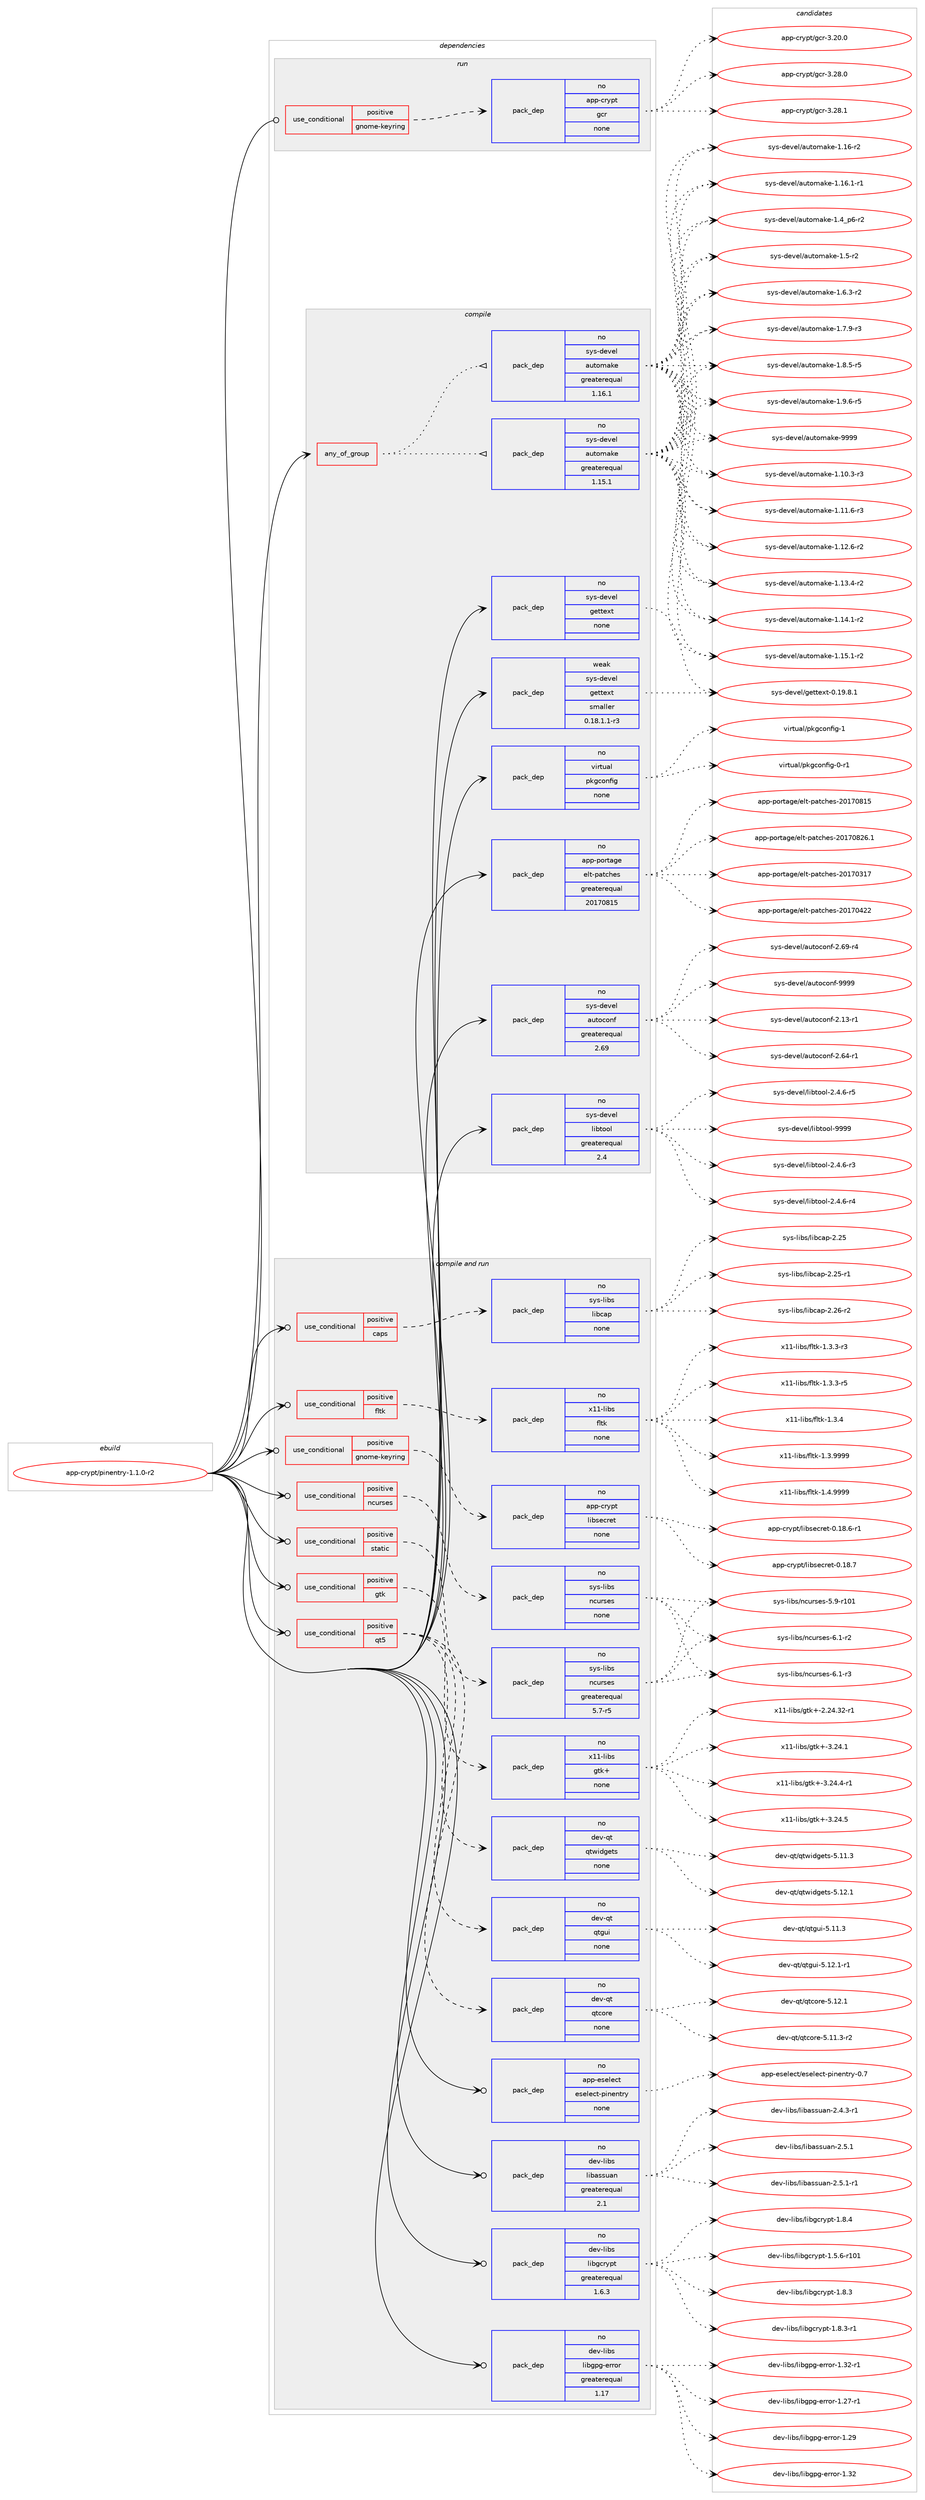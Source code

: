 digraph prolog {

# *************
# Graph options
# *************

newrank=true;
concentrate=true;
compound=true;
graph [rankdir=LR,fontname=Helvetica,fontsize=10,ranksep=1.5];#, ranksep=2.5, nodesep=0.2];
edge  [arrowhead=vee];
node  [fontname=Helvetica,fontsize=10];

# **********
# The ebuild
# **********

subgraph cluster_leftcol {
color=gray;
rank=same;
label=<<i>ebuild</i>>;
id [label="app-crypt/pinentry-1.1.0-r2", color=red, width=4, href="../app-crypt/pinentry-1.1.0-r2.svg"];
}

# ****************
# The dependencies
# ****************

subgraph cluster_midcol {
color=gray;
label=<<i>dependencies</i>>;
subgraph cluster_compile {
fillcolor="#eeeeee";
style=filled;
label=<<i>compile</i>>;
subgraph any19325 {
dependency1276696 [label=<<TABLE BORDER="0" CELLBORDER="1" CELLSPACING="0" CELLPADDING="4"><TR><TD CELLPADDING="10">any_of_group</TD></TR></TABLE>>, shape=none, color=red];subgraph pack908940 {
dependency1276697 [label=<<TABLE BORDER="0" CELLBORDER="1" CELLSPACING="0" CELLPADDING="4" WIDTH="220"><TR><TD ROWSPAN="6" CELLPADDING="30">pack_dep</TD></TR><TR><TD WIDTH="110">no</TD></TR><TR><TD>sys-devel</TD></TR><TR><TD>automake</TD></TR><TR><TD>greaterequal</TD></TR><TR><TD>1.16.1</TD></TR></TABLE>>, shape=none, color=blue];
}
dependency1276696:e -> dependency1276697:w [weight=20,style="dotted",arrowhead="oinv"];
subgraph pack908941 {
dependency1276698 [label=<<TABLE BORDER="0" CELLBORDER="1" CELLSPACING="0" CELLPADDING="4" WIDTH="220"><TR><TD ROWSPAN="6" CELLPADDING="30">pack_dep</TD></TR><TR><TD WIDTH="110">no</TD></TR><TR><TD>sys-devel</TD></TR><TR><TD>automake</TD></TR><TR><TD>greaterequal</TD></TR><TR><TD>1.15.1</TD></TR></TABLE>>, shape=none, color=blue];
}
dependency1276696:e -> dependency1276698:w [weight=20,style="dotted",arrowhead="oinv"];
}
id:e -> dependency1276696:w [weight=20,style="solid",arrowhead="vee"];
subgraph pack908942 {
dependency1276699 [label=<<TABLE BORDER="0" CELLBORDER="1" CELLSPACING="0" CELLPADDING="4" WIDTH="220"><TR><TD ROWSPAN="6" CELLPADDING="30">pack_dep</TD></TR><TR><TD WIDTH="110">no</TD></TR><TR><TD>app-portage</TD></TR><TR><TD>elt-patches</TD></TR><TR><TD>greaterequal</TD></TR><TR><TD>20170815</TD></TR></TABLE>>, shape=none, color=blue];
}
id:e -> dependency1276699:w [weight=20,style="solid",arrowhead="vee"];
subgraph pack908943 {
dependency1276700 [label=<<TABLE BORDER="0" CELLBORDER="1" CELLSPACING="0" CELLPADDING="4" WIDTH="220"><TR><TD ROWSPAN="6" CELLPADDING="30">pack_dep</TD></TR><TR><TD WIDTH="110">no</TD></TR><TR><TD>sys-devel</TD></TR><TR><TD>autoconf</TD></TR><TR><TD>greaterequal</TD></TR><TR><TD>2.69</TD></TR></TABLE>>, shape=none, color=blue];
}
id:e -> dependency1276700:w [weight=20,style="solid",arrowhead="vee"];
subgraph pack908944 {
dependency1276701 [label=<<TABLE BORDER="0" CELLBORDER="1" CELLSPACING="0" CELLPADDING="4" WIDTH="220"><TR><TD ROWSPAN="6" CELLPADDING="30">pack_dep</TD></TR><TR><TD WIDTH="110">no</TD></TR><TR><TD>sys-devel</TD></TR><TR><TD>gettext</TD></TR><TR><TD>none</TD></TR><TR><TD></TD></TR></TABLE>>, shape=none, color=blue];
}
id:e -> dependency1276701:w [weight=20,style="solid",arrowhead="vee"];
subgraph pack908945 {
dependency1276702 [label=<<TABLE BORDER="0" CELLBORDER="1" CELLSPACING="0" CELLPADDING="4" WIDTH="220"><TR><TD ROWSPAN="6" CELLPADDING="30">pack_dep</TD></TR><TR><TD WIDTH="110">no</TD></TR><TR><TD>sys-devel</TD></TR><TR><TD>libtool</TD></TR><TR><TD>greaterequal</TD></TR><TR><TD>2.4</TD></TR></TABLE>>, shape=none, color=blue];
}
id:e -> dependency1276702:w [weight=20,style="solid",arrowhead="vee"];
subgraph pack908946 {
dependency1276703 [label=<<TABLE BORDER="0" CELLBORDER="1" CELLSPACING="0" CELLPADDING="4" WIDTH="220"><TR><TD ROWSPAN="6" CELLPADDING="30">pack_dep</TD></TR><TR><TD WIDTH="110">no</TD></TR><TR><TD>virtual</TD></TR><TR><TD>pkgconfig</TD></TR><TR><TD>none</TD></TR><TR><TD></TD></TR></TABLE>>, shape=none, color=blue];
}
id:e -> dependency1276703:w [weight=20,style="solid",arrowhead="vee"];
subgraph pack908947 {
dependency1276704 [label=<<TABLE BORDER="0" CELLBORDER="1" CELLSPACING="0" CELLPADDING="4" WIDTH="220"><TR><TD ROWSPAN="6" CELLPADDING="30">pack_dep</TD></TR><TR><TD WIDTH="110">weak</TD></TR><TR><TD>sys-devel</TD></TR><TR><TD>gettext</TD></TR><TR><TD>smaller</TD></TR><TR><TD>0.18.1.1-r3</TD></TR></TABLE>>, shape=none, color=blue];
}
id:e -> dependency1276704:w [weight=20,style="solid",arrowhead="vee"];
}
subgraph cluster_compileandrun {
fillcolor="#eeeeee";
style=filled;
label=<<i>compile and run</i>>;
subgraph cond347904 {
dependency1276705 [label=<<TABLE BORDER="0" CELLBORDER="1" CELLSPACING="0" CELLPADDING="4"><TR><TD ROWSPAN="3" CELLPADDING="10">use_conditional</TD></TR><TR><TD>positive</TD></TR><TR><TD>caps</TD></TR></TABLE>>, shape=none, color=red];
subgraph pack908948 {
dependency1276706 [label=<<TABLE BORDER="0" CELLBORDER="1" CELLSPACING="0" CELLPADDING="4" WIDTH="220"><TR><TD ROWSPAN="6" CELLPADDING="30">pack_dep</TD></TR><TR><TD WIDTH="110">no</TD></TR><TR><TD>sys-libs</TD></TR><TR><TD>libcap</TD></TR><TR><TD>none</TD></TR><TR><TD></TD></TR></TABLE>>, shape=none, color=blue];
}
dependency1276705:e -> dependency1276706:w [weight=20,style="dashed",arrowhead="vee"];
}
id:e -> dependency1276705:w [weight=20,style="solid",arrowhead="odotvee"];
subgraph cond347905 {
dependency1276707 [label=<<TABLE BORDER="0" CELLBORDER="1" CELLSPACING="0" CELLPADDING="4"><TR><TD ROWSPAN="3" CELLPADDING="10">use_conditional</TD></TR><TR><TD>positive</TD></TR><TR><TD>fltk</TD></TR></TABLE>>, shape=none, color=red];
subgraph pack908949 {
dependency1276708 [label=<<TABLE BORDER="0" CELLBORDER="1" CELLSPACING="0" CELLPADDING="4" WIDTH="220"><TR><TD ROWSPAN="6" CELLPADDING="30">pack_dep</TD></TR><TR><TD WIDTH="110">no</TD></TR><TR><TD>x11-libs</TD></TR><TR><TD>fltk</TD></TR><TR><TD>none</TD></TR><TR><TD></TD></TR></TABLE>>, shape=none, color=blue];
}
dependency1276707:e -> dependency1276708:w [weight=20,style="dashed",arrowhead="vee"];
}
id:e -> dependency1276707:w [weight=20,style="solid",arrowhead="odotvee"];
subgraph cond347906 {
dependency1276709 [label=<<TABLE BORDER="0" CELLBORDER="1" CELLSPACING="0" CELLPADDING="4"><TR><TD ROWSPAN="3" CELLPADDING="10">use_conditional</TD></TR><TR><TD>positive</TD></TR><TR><TD>gnome-keyring</TD></TR></TABLE>>, shape=none, color=red];
subgraph pack908950 {
dependency1276710 [label=<<TABLE BORDER="0" CELLBORDER="1" CELLSPACING="0" CELLPADDING="4" WIDTH="220"><TR><TD ROWSPAN="6" CELLPADDING="30">pack_dep</TD></TR><TR><TD WIDTH="110">no</TD></TR><TR><TD>app-crypt</TD></TR><TR><TD>libsecret</TD></TR><TR><TD>none</TD></TR><TR><TD></TD></TR></TABLE>>, shape=none, color=blue];
}
dependency1276709:e -> dependency1276710:w [weight=20,style="dashed",arrowhead="vee"];
}
id:e -> dependency1276709:w [weight=20,style="solid",arrowhead="odotvee"];
subgraph cond347907 {
dependency1276711 [label=<<TABLE BORDER="0" CELLBORDER="1" CELLSPACING="0" CELLPADDING="4"><TR><TD ROWSPAN="3" CELLPADDING="10">use_conditional</TD></TR><TR><TD>positive</TD></TR><TR><TD>gtk</TD></TR></TABLE>>, shape=none, color=red];
subgraph pack908951 {
dependency1276712 [label=<<TABLE BORDER="0" CELLBORDER="1" CELLSPACING="0" CELLPADDING="4" WIDTH="220"><TR><TD ROWSPAN="6" CELLPADDING="30">pack_dep</TD></TR><TR><TD WIDTH="110">no</TD></TR><TR><TD>x11-libs</TD></TR><TR><TD>gtk+</TD></TR><TR><TD>none</TD></TR><TR><TD></TD></TR></TABLE>>, shape=none, color=blue];
}
dependency1276711:e -> dependency1276712:w [weight=20,style="dashed",arrowhead="vee"];
}
id:e -> dependency1276711:w [weight=20,style="solid",arrowhead="odotvee"];
subgraph cond347908 {
dependency1276713 [label=<<TABLE BORDER="0" CELLBORDER="1" CELLSPACING="0" CELLPADDING="4"><TR><TD ROWSPAN="3" CELLPADDING="10">use_conditional</TD></TR><TR><TD>positive</TD></TR><TR><TD>ncurses</TD></TR></TABLE>>, shape=none, color=red];
subgraph pack908952 {
dependency1276714 [label=<<TABLE BORDER="0" CELLBORDER="1" CELLSPACING="0" CELLPADDING="4" WIDTH="220"><TR><TD ROWSPAN="6" CELLPADDING="30">pack_dep</TD></TR><TR><TD WIDTH="110">no</TD></TR><TR><TD>sys-libs</TD></TR><TR><TD>ncurses</TD></TR><TR><TD>none</TD></TR><TR><TD></TD></TR></TABLE>>, shape=none, color=blue];
}
dependency1276713:e -> dependency1276714:w [weight=20,style="dashed",arrowhead="vee"];
}
id:e -> dependency1276713:w [weight=20,style="solid",arrowhead="odotvee"];
subgraph cond347909 {
dependency1276715 [label=<<TABLE BORDER="0" CELLBORDER="1" CELLSPACING="0" CELLPADDING="4"><TR><TD ROWSPAN="3" CELLPADDING="10">use_conditional</TD></TR><TR><TD>positive</TD></TR><TR><TD>qt5</TD></TR></TABLE>>, shape=none, color=red];
subgraph pack908953 {
dependency1276716 [label=<<TABLE BORDER="0" CELLBORDER="1" CELLSPACING="0" CELLPADDING="4" WIDTH="220"><TR><TD ROWSPAN="6" CELLPADDING="30">pack_dep</TD></TR><TR><TD WIDTH="110">no</TD></TR><TR><TD>dev-qt</TD></TR><TR><TD>qtcore</TD></TR><TR><TD>none</TD></TR><TR><TD></TD></TR></TABLE>>, shape=none, color=blue];
}
dependency1276715:e -> dependency1276716:w [weight=20,style="dashed",arrowhead="vee"];
subgraph pack908954 {
dependency1276717 [label=<<TABLE BORDER="0" CELLBORDER="1" CELLSPACING="0" CELLPADDING="4" WIDTH="220"><TR><TD ROWSPAN="6" CELLPADDING="30">pack_dep</TD></TR><TR><TD WIDTH="110">no</TD></TR><TR><TD>dev-qt</TD></TR><TR><TD>qtgui</TD></TR><TR><TD>none</TD></TR><TR><TD></TD></TR></TABLE>>, shape=none, color=blue];
}
dependency1276715:e -> dependency1276717:w [weight=20,style="dashed",arrowhead="vee"];
subgraph pack908955 {
dependency1276718 [label=<<TABLE BORDER="0" CELLBORDER="1" CELLSPACING="0" CELLPADDING="4" WIDTH="220"><TR><TD ROWSPAN="6" CELLPADDING="30">pack_dep</TD></TR><TR><TD WIDTH="110">no</TD></TR><TR><TD>dev-qt</TD></TR><TR><TD>qtwidgets</TD></TR><TR><TD>none</TD></TR><TR><TD></TD></TR></TABLE>>, shape=none, color=blue];
}
dependency1276715:e -> dependency1276718:w [weight=20,style="dashed",arrowhead="vee"];
}
id:e -> dependency1276715:w [weight=20,style="solid",arrowhead="odotvee"];
subgraph cond347910 {
dependency1276719 [label=<<TABLE BORDER="0" CELLBORDER="1" CELLSPACING="0" CELLPADDING="4"><TR><TD ROWSPAN="3" CELLPADDING="10">use_conditional</TD></TR><TR><TD>positive</TD></TR><TR><TD>static</TD></TR></TABLE>>, shape=none, color=red];
subgraph pack908956 {
dependency1276720 [label=<<TABLE BORDER="0" CELLBORDER="1" CELLSPACING="0" CELLPADDING="4" WIDTH="220"><TR><TD ROWSPAN="6" CELLPADDING="30">pack_dep</TD></TR><TR><TD WIDTH="110">no</TD></TR><TR><TD>sys-libs</TD></TR><TR><TD>ncurses</TD></TR><TR><TD>greaterequal</TD></TR><TR><TD>5.7-r5</TD></TR></TABLE>>, shape=none, color=blue];
}
dependency1276719:e -> dependency1276720:w [weight=20,style="dashed",arrowhead="vee"];
}
id:e -> dependency1276719:w [weight=20,style="solid",arrowhead="odotvee"];
subgraph pack908957 {
dependency1276721 [label=<<TABLE BORDER="0" CELLBORDER="1" CELLSPACING="0" CELLPADDING="4" WIDTH="220"><TR><TD ROWSPAN="6" CELLPADDING="30">pack_dep</TD></TR><TR><TD WIDTH="110">no</TD></TR><TR><TD>app-eselect</TD></TR><TR><TD>eselect-pinentry</TD></TR><TR><TD>none</TD></TR><TR><TD></TD></TR></TABLE>>, shape=none, color=blue];
}
id:e -> dependency1276721:w [weight=20,style="solid",arrowhead="odotvee"];
subgraph pack908958 {
dependency1276722 [label=<<TABLE BORDER="0" CELLBORDER="1" CELLSPACING="0" CELLPADDING="4" WIDTH="220"><TR><TD ROWSPAN="6" CELLPADDING="30">pack_dep</TD></TR><TR><TD WIDTH="110">no</TD></TR><TR><TD>dev-libs</TD></TR><TR><TD>libassuan</TD></TR><TR><TD>greaterequal</TD></TR><TR><TD>2.1</TD></TR></TABLE>>, shape=none, color=blue];
}
id:e -> dependency1276722:w [weight=20,style="solid",arrowhead="odotvee"];
subgraph pack908959 {
dependency1276723 [label=<<TABLE BORDER="0" CELLBORDER="1" CELLSPACING="0" CELLPADDING="4" WIDTH="220"><TR><TD ROWSPAN="6" CELLPADDING="30">pack_dep</TD></TR><TR><TD WIDTH="110">no</TD></TR><TR><TD>dev-libs</TD></TR><TR><TD>libgcrypt</TD></TR><TR><TD>greaterequal</TD></TR><TR><TD>1.6.3</TD></TR></TABLE>>, shape=none, color=blue];
}
id:e -> dependency1276723:w [weight=20,style="solid",arrowhead="odotvee"];
subgraph pack908960 {
dependency1276724 [label=<<TABLE BORDER="0" CELLBORDER="1" CELLSPACING="0" CELLPADDING="4" WIDTH="220"><TR><TD ROWSPAN="6" CELLPADDING="30">pack_dep</TD></TR><TR><TD WIDTH="110">no</TD></TR><TR><TD>dev-libs</TD></TR><TR><TD>libgpg-error</TD></TR><TR><TD>greaterequal</TD></TR><TR><TD>1.17</TD></TR></TABLE>>, shape=none, color=blue];
}
id:e -> dependency1276724:w [weight=20,style="solid",arrowhead="odotvee"];
}
subgraph cluster_run {
fillcolor="#eeeeee";
style=filled;
label=<<i>run</i>>;
subgraph cond347911 {
dependency1276725 [label=<<TABLE BORDER="0" CELLBORDER="1" CELLSPACING="0" CELLPADDING="4"><TR><TD ROWSPAN="3" CELLPADDING="10">use_conditional</TD></TR><TR><TD>positive</TD></TR><TR><TD>gnome-keyring</TD></TR></TABLE>>, shape=none, color=red];
subgraph pack908961 {
dependency1276726 [label=<<TABLE BORDER="0" CELLBORDER="1" CELLSPACING="0" CELLPADDING="4" WIDTH="220"><TR><TD ROWSPAN="6" CELLPADDING="30">pack_dep</TD></TR><TR><TD WIDTH="110">no</TD></TR><TR><TD>app-crypt</TD></TR><TR><TD>gcr</TD></TR><TR><TD>none</TD></TR><TR><TD></TD></TR></TABLE>>, shape=none, color=blue];
}
dependency1276725:e -> dependency1276726:w [weight=20,style="dashed",arrowhead="vee"];
}
id:e -> dependency1276725:w [weight=20,style="solid",arrowhead="odot"];
}
}

# **************
# The candidates
# **************

subgraph cluster_choices {
rank=same;
color=gray;
label=<<i>candidates</i>>;

subgraph choice908940 {
color=black;
nodesep=1;
choice11512111545100101118101108479711711611110997107101454946494846514511451 [label="sys-devel/automake-1.10.3-r3", color=red, width=4,href="../sys-devel/automake-1.10.3-r3.svg"];
choice11512111545100101118101108479711711611110997107101454946494946544511451 [label="sys-devel/automake-1.11.6-r3", color=red, width=4,href="../sys-devel/automake-1.11.6-r3.svg"];
choice11512111545100101118101108479711711611110997107101454946495046544511450 [label="sys-devel/automake-1.12.6-r2", color=red, width=4,href="../sys-devel/automake-1.12.6-r2.svg"];
choice11512111545100101118101108479711711611110997107101454946495146524511450 [label="sys-devel/automake-1.13.4-r2", color=red, width=4,href="../sys-devel/automake-1.13.4-r2.svg"];
choice11512111545100101118101108479711711611110997107101454946495246494511450 [label="sys-devel/automake-1.14.1-r2", color=red, width=4,href="../sys-devel/automake-1.14.1-r2.svg"];
choice11512111545100101118101108479711711611110997107101454946495346494511450 [label="sys-devel/automake-1.15.1-r2", color=red, width=4,href="../sys-devel/automake-1.15.1-r2.svg"];
choice1151211154510010111810110847971171161111099710710145494649544511450 [label="sys-devel/automake-1.16-r2", color=red, width=4,href="../sys-devel/automake-1.16-r2.svg"];
choice11512111545100101118101108479711711611110997107101454946495446494511449 [label="sys-devel/automake-1.16.1-r1", color=red, width=4,href="../sys-devel/automake-1.16.1-r1.svg"];
choice115121115451001011181011084797117116111109971071014549465295112544511450 [label="sys-devel/automake-1.4_p6-r2", color=red, width=4,href="../sys-devel/automake-1.4_p6-r2.svg"];
choice11512111545100101118101108479711711611110997107101454946534511450 [label="sys-devel/automake-1.5-r2", color=red, width=4,href="../sys-devel/automake-1.5-r2.svg"];
choice115121115451001011181011084797117116111109971071014549465446514511450 [label="sys-devel/automake-1.6.3-r2", color=red, width=4,href="../sys-devel/automake-1.6.3-r2.svg"];
choice115121115451001011181011084797117116111109971071014549465546574511451 [label="sys-devel/automake-1.7.9-r3", color=red, width=4,href="../sys-devel/automake-1.7.9-r3.svg"];
choice115121115451001011181011084797117116111109971071014549465646534511453 [label="sys-devel/automake-1.8.5-r5", color=red, width=4,href="../sys-devel/automake-1.8.5-r5.svg"];
choice115121115451001011181011084797117116111109971071014549465746544511453 [label="sys-devel/automake-1.9.6-r5", color=red, width=4,href="../sys-devel/automake-1.9.6-r5.svg"];
choice115121115451001011181011084797117116111109971071014557575757 [label="sys-devel/automake-9999", color=red, width=4,href="../sys-devel/automake-9999.svg"];
dependency1276697:e -> choice11512111545100101118101108479711711611110997107101454946494846514511451:w [style=dotted,weight="100"];
dependency1276697:e -> choice11512111545100101118101108479711711611110997107101454946494946544511451:w [style=dotted,weight="100"];
dependency1276697:e -> choice11512111545100101118101108479711711611110997107101454946495046544511450:w [style=dotted,weight="100"];
dependency1276697:e -> choice11512111545100101118101108479711711611110997107101454946495146524511450:w [style=dotted,weight="100"];
dependency1276697:e -> choice11512111545100101118101108479711711611110997107101454946495246494511450:w [style=dotted,weight="100"];
dependency1276697:e -> choice11512111545100101118101108479711711611110997107101454946495346494511450:w [style=dotted,weight="100"];
dependency1276697:e -> choice1151211154510010111810110847971171161111099710710145494649544511450:w [style=dotted,weight="100"];
dependency1276697:e -> choice11512111545100101118101108479711711611110997107101454946495446494511449:w [style=dotted,weight="100"];
dependency1276697:e -> choice115121115451001011181011084797117116111109971071014549465295112544511450:w [style=dotted,weight="100"];
dependency1276697:e -> choice11512111545100101118101108479711711611110997107101454946534511450:w [style=dotted,weight="100"];
dependency1276697:e -> choice115121115451001011181011084797117116111109971071014549465446514511450:w [style=dotted,weight="100"];
dependency1276697:e -> choice115121115451001011181011084797117116111109971071014549465546574511451:w [style=dotted,weight="100"];
dependency1276697:e -> choice115121115451001011181011084797117116111109971071014549465646534511453:w [style=dotted,weight="100"];
dependency1276697:e -> choice115121115451001011181011084797117116111109971071014549465746544511453:w [style=dotted,weight="100"];
dependency1276697:e -> choice115121115451001011181011084797117116111109971071014557575757:w [style=dotted,weight="100"];
}
subgraph choice908941 {
color=black;
nodesep=1;
choice11512111545100101118101108479711711611110997107101454946494846514511451 [label="sys-devel/automake-1.10.3-r3", color=red, width=4,href="../sys-devel/automake-1.10.3-r3.svg"];
choice11512111545100101118101108479711711611110997107101454946494946544511451 [label="sys-devel/automake-1.11.6-r3", color=red, width=4,href="../sys-devel/automake-1.11.6-r3.svg"];
choice11512111545100101118101108479711711611110997107101454946495046544511450 [label="sys-devel/automake-1.12.6-r2", color=red, width=4,href="../sys-devel/automake-1.12.6-r2.svg"];
choice11512111545100101118101108479711711611110997107101454946495146524511450 [label="sys-devel/automake-1.13.4-r2", color=red, width=4,href="../sys-devel/automake-1.13.4-r2.svg"];
choice11512111545100101118101108479711711611110997107101454946495246494511450 [label="sys-devel/automake-1.14.1-r2", color=red, width=4,href="../sys-devel/automake-1.14.1-r2.svg"];
choice11512111545100101118101108479711711611110997107101454946495346494511450 [label="sys-devel/automake-1.15.1-r2", color=red, width=4,href="../sys-devel/automake-1.15.1-r2.svg"];
choice1151211154510010111810110847971171161111099710710145494649544511450 [label="sys-devel/automake-1.16-r2", color=red, width=4,href="../sys-devel/automake-1.16-r2.svg"];
choice11512111545100101118101108479711711611110997107101454946495446494511449 [label="sys-devel/automake-1.16.1-r1", color=red, width=4,href="../sys-devel/automake-1.16.1-r1.svg"];
choice115121115451001011181011084797117116111109971071014549465295112544511450 [label="sys-devel/automake-1.4_p6-r2", color=red, width=4,href="../sys-devel/automake-1.4_p6-r2.svg"];
choice11512111545100101118101108479711711611110997107101454946534511450 [label="sys-devel/automake-1.5-r2", color=red, width=4,href="../sys-devel/automake-1.5-r2.svg"];
choice115121115451001011181011084797117116111109971071014549465446514511450 [label="sys-devel/automake-1.6.3-r2", color=red, width=4,href="../sys-devel/automake-1.6.3-r2.svg"];
choice115121115451001011181011084797117116111109971071014549465546574511451 [label="sys-devel/automake-1.7.9-r3", color=red, width=4,href="../sys-devel/automake-1.7.9-r3.svg"];
choice115121115451001011181011084797117116111109971071014549465646534511453 [label="sys-devel/automake-1.8.5-r5", color=red, width=4,href="../sys-devel/automake-1.8.5-r5.svg"];
choice115121115451001011181011084797117116111109971071014549465746544511453 [label="sys-devel/automake-1.9.6-r5", color=red, width=4,href="../sys-devel/automake-1.9.6-r5.svg"];
choice115121115451001011181011084797117116111109971071014557575757 [label="sys-devel/automake-9999", color=red, width=4,href="../sys-devel/automake-9999.svg"];
dependency1276698:e -> choice11512111545100101118101108479711711611110997107101454946494846514511451:w [style=dotted,weight="100"];
dependency1276698:e -> choice11512111545100101118101108479711711611110997107101454946494946544511451:w [style=dotted,weight="100"];
dependency1276698:e -> choice11512111545100101118101108479711711611110997107101454946495046544511450:w [style=dotted,weight="100"];
dependency1276698:e -> choice11512111545100101118101108479711711611110997107101454946495146524511450:w [style=dotted,weight="100"];
dependency1276698:e -> choice11512111545100101118101108479711711611110997107101454946495246494511450:w [style=dotted,weight="100"];
dependency1276698:e -> choice11512111545100101118101108479711711611110997107101454946495346494511450:w [style=dotted,weight="100"];
dependency1276698:e -> choice1151211154510010111810110847971171161111099710710145494649544511450:w [style=dotted,weight="100"];
dependency1276698:e -> choice11512111545100101118101108479711711611110997107101454946495446494511449:w [style=dotted,weight="100"];
dependency1276698:e -> choice115121115451001011181011084797117116111109971071014549465295112544511450:w [style=dotted,weight="100"];
dependency1276698:e -> choice11512111545100101118101108479711711611110997107101454946534511450:w [style=dotted,weight="100"];
dependency1276698:e -> choice115121115451001011181011084797117116111109971071014549465446514511450:w [style=dotted,weight="100"];
dependency1276698:e -> choice115121115451001011181011084797117116111109971071014549465546574511451:w [style=dotted,weight="100"];
dependency1276698:e -> choice115121115451001011181011084797117116111109971071014549465646534511453:w [style=dotted,weight="100"];
dependency1276698:e -> choice115121115451001011181011084797117116111109971071014549465746544511453:w [style=dotted,weight="100"];
dependency1276698:e -> choice115121115451001011181011084797117116111109971071014557575757:w [style=dotted,weight="100"];
}
subgraph choice908942 {
color=black;
nodesep=1;
choice97112112451121111141169710310147101108116451129711699104101115455048495548514955 [label="app-portage/elt-patches-20170317", color=red, width=4,href="../app-portage/elt-patches-20170317.svg"];
choice97112112451121111141169710310147101108116451129711699104101115455048495548525050 [label="app-portage/elt-patches-20170422", color=red, width=4,href="../app-portage/elt-patches-20170422.svg"];
choice97112112451121111141169710310147101108116451129711699104101115455048495548564953 [label="app-portage/elt-patches-20170815", color=red, width=4,href="../app-portage/elt-patches-20170815.svg"];
choice971121124511211111411697103101471011081164511297116991041011154550484955485650544649 [label="app-portage/elt-patches-20170826.1", color=red, width=4,href="../app-portage/elt-patches-20170826.1.svg"];
dependency1276699:e -> choice97112112451121111141169710310147101108116451129711699104101115455048495548514955:w [style=dotted,weight="100"];
dependency1276699:e -> choice97112112451121111141169710310147101108116451129711699104101115455048495548525050:w [style=dotted,weight="100"];
dependency1276699:e -> choice97112112451121111141169710310147101108116451129711699104101115455048495548564953:w [style=dotted,weight="100"];
dependency1276699:e -> choice971121124511211111411697103101471011081164511297116991041011154550484955485650544649:w [style=dotted,weight="100"];
}
subgraph choice908943 {
color=black;
nodesep=1;
choice1151211154510010111810110847971171161119911111010245504649514511449 [label="sys-devel/autoconf-2.13-r1", color=red, width=4,href="../sys-devel/autoconf-2.13-r1.svg"];
choice1151211154510010111810110847971171161119911111010245504654524511449 [label="sys-devel/autoconf-2.64-r1", color=red, width=4,href="../sys-devel/autoconf-2.64-r1.svg"];
choice1151211154510010111810110847971171161119911111010245504654574511452 [label="sys-devel/autoconf-2.69-r4", color=red, width=4,href="../sys-devel/autoconf-2.69-r4.svg"];
choice115121115451001011181011084797117116111991111101024557575757 [label="sys-devel/autoconf-9999", color=red, width=4,href="../sys-devel/autoconf-9999.svg"];
dependency1276700:e -> choice1151211154510010111810110847971171161119911111010245504649514511449:w [style=dotted,weight="100"];
dependency1276700:e -> choice1151211154510010111810110847971171161119911111010245504654524511449:w [style=dotted,weight="100"];
dependency1276700:e -> choice1151211154510010111810110847971171161119911111010245504654574511452:w [style=dotted,weight="100"];
dependency1276700:e -> choice115121115451001011181011084797117116111991111101024557575757:w [style=dotted,weight="100"];
}
subgraph choice908944 {
color=black;
nodesep=1;
choice1151211154510010111810110847103101116116101120116454846495746564649 [label="sys-devel/gettext-0.19.8.1", color=red, width=4,href="../sys-devel/gettext-0.19.8.1.svg"];
dependency1276701:e -> choice1151211154510010111810110847103101116116101120116454846495746564649:w [style=dotted,weight="100"];
}
subgraph choice908945 {
color=black;
nodesep=1;
choice1151211154510010111810110847108105981161111111084550465246544511451 [label="sys-devel/libtool-2.4.6-r3", color=red, width=4,href="../sys-devel/libtool-2.4.6-r3.svg"];
choice1151211154510010111810110847108105981161111111084550465246544511452 [label="sys-devel/libtool-2.4.6-r4", color=red, width=4,href="../sys-devel/libtool-2.4.6-r4.svg"];
choice1151211154510010111810110847108105981161111111084550465246544511453 [label="sys-devel/libtool-2.4.6-r5", color=red, width=4,href="../sys-devel/libtool-2.4.6-r5.svg"];
choice1151211154510010111810110847108105981161111111084557575757 [label="sys-devel/libtool-9999", color=red, width=4,href="../sys-devel/libtool-9999.svg"];
dependency1276702:e -> choice1151211154510010111810110847108105981161111111084550465246544511451:w [style=dotted,weight="100"];
dependency1276702:e -> choice1151211154510010111810110847108105981161111111084550465246544511452:w [style=dotted,weight="100"];
dependency1276702:e -> choice1151211154510010111810110847108105981161111111084550465246544511453:w [style=dotted,weight="100"];
dependency1276702:e -> choice1151211154510010111810110847108105981161111111084557575757:w [style=dotted,weight="100"];
}
subgraph choice908946 {
color=black;
nodesep=1;
choice11810511411611797108471121071039911111010210510345484511449 [label="virtual/pkgconfig-0-r1", color=red, width=4,href="../virtual/pkgconfig-0-r1.svg"];
choice1181051141161179710847112107103991111101021051034549 [label="virtual/pkgconfig-1", color=red, width=4,href="../virtual/pkgconfig-1.svg"];
dependency1276703:e -> choice11810511411611797108471121071039911111010210510345484511449:w [style=dotted,weight="100"];
dependency1276703:e -> choice1181051141161179710847112107103991111101021051034549:w [style=dotted,weight="100"];
}
subgraph choice908947 {
color=black;
nodesep=1;
choice1151211154510010111810110847103101116116101120116454846495746564649 [label="sys-devel/gettext-0.19.8.1", color=red, width=4,href="../sys-devel/gettext-0.19.8.1.svg"];
dependency1276704:e -> choice1151211154510010111810110847103101116116101120116454846495746564649:w [style=dotted,weight="100"];
}
subgraph choice908948 {
color=black;
nodesep=1;
choice1151211154510810598115471081059899971124550465053 [label="sys-libs/libcap-2.25", color=red, width=4,href="../sys-libs/libcap-2.25.svg"];
choice11512111545108105981154710810598999711245504650534511449 [label="sys-libs/libcap-2.25-r1", color=red, width=4,href="../sys-libs/libcap-2.25-r1.svg"];
choice11512111545108105981154710810598999711245504650544511450 [label="sys-libs/libcap-2.26-r2", color=red, width=4,href="../sys-libs/libcap-2.26-r2.svg"];
dependency1276706:e -> choice1151211154510810598115471081059899971124550465053:w [style=dotted,weight="100"];
dependency1276706:e -> choice11512111545108105981154710810598999711245504650534511449:w [style=dotted,weight="100"];
dependency1276706:e -> choice11512111545108105981154710810598999711245504650544511450:w [style=dotted,weight="100"];
}
subgraph choice908949 {
color=black;
nodesep=1;
choice12049494510810598115471021081161074549465146514511451 [label="x11-libs/fltk-1.3.3-r3", color=red, width=4,href="../x11-libs/fltk-1.3.3-r3.svg"];
choice12049494510810598115471021081161074549465146514511453 [label="x11-libs/fltk-1.3.3-r5", color=red, width=4,href="../x11-libs/fltk-1.3.3-r5.svg"];
choice1204949451081059811547102108116107454946514652 [label="x11-libs/fltk-1.3.4", color=red, width=4,href="../x11-libs/fltk-1.3.4.svg"];
choice1204949451081059811547102108116107454946514657575757 [label="x11-libs/fltk-1.3.9999", color=red, width=4,href="../x11-libs/fltk-1.3.9999.svg"];
choice1204949451081059811547102108116107454946524657575757 [label="x11-libs/fltk-1.4.9999", color=red, width=4,href="../x11-libs/fltk-1.4.9999.svg"];
dependency1276708:e -> choice12049494510810598115471021081161074549465146514511451:w [style=dotted,weight="100"];
dependency1276708:e -> choice12049494510810598115471021081161074549465146514511453:w [style=dotted,weight="100"];
dependency1276708:e -> choice1204949451081059811547102108116107454946514652:w [style=dotted,weight="100"];
dependency1276708:e -> choice1204949451081059811547102108116107454946514657575757:w [style=dotted,weight="100"];
dependency1276708:e -> choice1204949451081059811547102108116107454946524657575757:w [style=dotted,weight="100"];
}
subgraph choice908950 {
color=black;
nodesep=1;
choice971121124599114121112116471081059811510199114101116454846495646544511449 [label="app-crypt/libsecret-0.18.6-r1", color=red, width=4,href="../app-crypt/libsecret-0.18.6-r1.svg"];
choice97112112459911412111211647108105981151019911410111645484649564655 [label="app-crypt/libsecret-0.18.7", color=red, width=4,href="../app-crypt/libsecret-0.18.7.svg"];
dependency1276710:e -> choice971121124599114121112116471081059811510199114101116454846495646544511449:w [style=dotted,weight="100"];
dependency1276710:e -> choice97112112459911412111211647108105981151019911410111645484649564655:w [style=dotted,weight="100"];
}
subgraph choice908951 {
color=black;
nodesep=1;
choice12049494510810598115471031161074345504650524651504511449 [label="x11-libs/gtk+-2.24.32-r1", color=red, width=4,href="../x11-libs/gtk+-2.24.32-r1.svg"];
choice12049494510810598115471031161074345514650524649 [label="x11-libs/gtk+-3.24.1", color=red, width=4,href="../x11-libs/gtk+-3.24.1.svg"];
choice120494945108105981154710311610743455146505246524511449 [label="x11-libs/gtk+-3.24.4-r1", color=red, width=4,href="../x11-libs/gtk+-3.24.4-r1.svg"];
choice12049494510810598115471031161074345514650524653 [label="x11-libs/gtk+-3.24.5", color=red, width=4,href="../x11-libs/gtk+-3.24.5.svg"];
dependency1276712:e -> choice12049494510810598115471031161074345504650524651504511449:w [style=dotted,weight="100"];
dependency1276712:e -> choice12049494510810598115471031161074345514650524649:w [style=dotted,weight="100"];
dependency1276712:e -> choice120494945108105981154710311610743455146505246524511449:w [style=dotted,weight="100"];
dependency1276712:e -> choice12049494510810598115471031161074345514650524653:w [style=dotted,weight="100"];
}
subgraph choice908952 {
color=black;
nodesep=1;
choice115121115451081059811547110991171141151011154553465745114494849 [label="sys-libs/ncurses-5.9-r101", color=red, width=4,href="../sys-libs/ncurses-5.9-r101.svg"];
choice11512111545108105981154711099117114115101115455446494511450 [label="sys-libs/ncurses-6.1-r2", color=red, width=4,href="../sys-libs/ncurses-6.1-r2.svg"];
choice11512111545108105981154711099117114115101115455446494511451 [label="sys-libs/ncurses-6.1-r3", color=red, width=4,href="../sys-libs/ncurses-6.1-r3.svg"];
dependency1276714:e -> choice115121115451081059811547110991171141151011154553465745114494849:w [style=dotted,weight="100"];
dependency1276714:e -> choice11512111545108105981154711099117114115101115455446494511450:w [style=dotted,weight="100"];
dependency1276714:e -> choice11512111545108105981154711099117114115101115455446494511451:w [style=dotted,weight="100"];
}
subgraph choice908953 {
color=black;
nodesep=1;
choice100101118451131164711311699111114101455346494946514511450 [label="dev-qt/qtcore-5.11.3-r2", color=red, width=4,href="../dev-qt/qtcore-5.11.3-r2.svg"];
choice10010111845113116471131169911111410145534649504649 [label="dev-qt/qtcore-5.12.1", color=red, width=4,href="../dev-qt/qtcore-5.12.1.svg"];
dependency1276716:e -> choice100101118451131164711311699111114101455346494946514511450:w [style=dotted,weight="100"];
dependency1276716:e -> choice10010111845113116471131169911111410145534649504649:w [style=dotted,weight="100"];
}
subgraph choice908954 {
color=black;
nodesep=1;
choice100101118451131164711311610311710545534649494651 [label="dev-qt/qtgui-5.11.3", color=red, width=4,href="../dev-qt/qtgui-5.11.3.svg"];
choice1001011184511311647113116103117105455346495046494511449 [label="dev-qt/qtgui-5.12.1-r1", color=red, width=4,href="../dev-qt/qtgui-5.12.1-r1.svg"];
dependency1276717:e -> choice100101118451131164711311610311710545534649494651:w [style=dotted,weight="100"];
dependency1276717:e -> choice1001011184511311647113116103117105455346495046494511449:w [style=dotted,weight="100"];
}
subgraph choice908955 {
color=black;
nodesep=1;
choice100101118451131164711311611910510010310111611545534649494651 [label="dev-qt/qtwidgets-5.11.3", color=red, width=4,href="../dev-qt/qtwidgets-5.11.3.svg"];
choice100101118451131164711311611910510010310111611545534649504649 [label="dev-qt/qtwidgets-5.12.1", color=red, width=4,href="../dev-qt/qtwidgets-5.12.1.svg"];
dependency1276718:e -> choice100101118451131164711311611910510010310111611545534649494651:w [style=dotted,weight="100"];
dependency1276718:e -> choice100101118451131164711311611910510010310111611545534649504649:w [style=dotted,weight="100"];
}
subgraph choice908956 {
color=black;
nodesep=1;
choice115121115451081059811547110991171141151011154553465745114494849 [label="sys-libs/ncurses-5.9-r101", color=red, width=4,href="../sys-libs/ncurses-5.9-r101.svg"];
choice11512111545108105981154711099117114115101115455446494511450 [label="sys-libs/ncurses-6.1-r2", color=red, width=4,href="../sys-libs/ncurses-6.1-r2.svg"];
choice11512111545108105981154711099117114115101115455446494511451 [label="sys-libs/ncurses-6.1-r3", color=red, width=4,href="../sys-libs/ncurses-6.1-r3.svg"];
dependency1276720:e -> choice115121115451081059811547110991171141151011154553465745114494849:w [style=dotted,weight="100"];
dependency1276720:e -> choice11512111545108105981154711099117114115101115455446494511450:w [style=dotted,weight="100"];
dependency1276720:e -> choice11512111545108105981154711099117114115101115455446494511451:w [style=dotted,weight="100"];
}
subgraph choice908957 {
color=black;
nodesep=1;
choice97112112451011151011081019911647101115101108101991164511210511010111011611412145484655 [label="app-eselect/eselect-pinentry-0.7", color=red, width=4,href="../app-eselect/eselect-pinentry-0.7.svg"];
dependency1276721:e -> choice97112112451011151011081019911647101115101108101991164511210511010111011611412145484655:w [style=dotted,weight="100"];
}
subgraph choice908958 {
color=black;
nodesep=1;
choice1001011184510810598115471081059897115115117971104550465246514511449 [label="dev-libs/libassuan-2.4.3-r1", color=red, width=4,href="../dev-libs/libassuan-2.4.3-r1.svg"];
choice100101118451081059811547108105989711511511797110455046534649 [label="dev-libs/libassuan-2.5.1", color=red, width=4,href="../dev-libs/libassuan-2.5.1.svg"];
choice1001011184510810598115471081059897115115117971104550465346494511449 [label="dev-libs/libassuan-2.5.1-r1", color=red, width=4,href="../dev-libs/libassuan-2.5.1-r1.svg"];
dependency1276722:e -> choice1001011184510810598115471081059897115115117971104550465246514511449:w [style=dotted,weight="100"];
dependency1276722:e -> choice100101118451081059811547108105989711511511797110455046534649:w [style=dotted,weight="100"];
dependency1276722:e -> choice1001011184510810598115471081059897115115117971104550465346494511449:w [style=dotted,weight="100"];
}
subgraph choice908959 {
color=black;
nodesep=1;
choice100101118451081059811547108105981039911412111211645494653465445114494849 [label="dev-libs/libgcrypt-1.5.6-r101", color=red, width=4,href="../dev-libs/libgcrypt-1.5.6-r101.svg"];
choice1001011184510810598115471081059810399114121112116454946564651 [label="dev-libs/libgcrypt-1.8.3", color=red, width=4,href="../dev-libs/libgcrypt-1.8.3.svg"];
choice10010111845108105981154710810598103991141211121164549465646514511449 [label="dev-libs/libgcrypt-1.8.3-r1", color=red, width=4,href="../dev-libs/libgcrypt-1.8.3-r1.svg"];
choice1001011184510810598115471081059810399114121112116454946564652 [label="dev-libs/libgcrypt-1.8.4", color=red, width=4,href="../dev-libs/libgcrypt-1.8.4.svg"];
dependency1276723:e -> choice100101118451081059811547108105981039911412111211645494653465445114494849:w [style=dotted,weight="100"];
dependency1276723:e -> choice1001011184510810598115471081059810399114121112116454946564651:w [style=dotted,weight="100"];
dependency1276723:e -> choice10010111845108105981154710810598103991141211121164549465646514511449:w [style=dotted,weight="100"];
dependency1276723:e -> choice1001011184510810598115471081059810399114121112116454946564652:w [style=dotted,weight="100"];
}
subgraph choice908960 {
color=black;
nodesep=1;
choice100101118451081059811547108105981031121034510111411411111445494650554511449 [label="dev-libs/libgpg-error-1.27-r1", color=red, width=4,href="../dev-libs/libgpg-error-1.27-r1.svg"];
choice10010111845108105981154710810598103112103451011141141111144549465057 [label="dev-libs/libgpg-error-1.29", color=red, width=4,href="../dev-libs/libgpg-error-1.29.svg"];
choice10010111845108105981154710810598103112103451011141141111144549465150 [label="dev-libs/libgpg-error-1.32", color=red, width=4,href="../dev-libs/libgpg-error-1.32.svg"];
choice100101118451081059811547108105981031121034510111411411111445494651504511449 [label="dev-libs/libgpg-error-1.32-r1", color=red, width=4,href="../dev-libs/libgpg-error-1.32-r1.svg"];
dependency1276724:e -> choice100101118451081059811547108105981031121034510111411411111445494650554511449:w [style=dotted,weight="100"];
dependency1276724:e -> choice10010111845108105981154710810598103112103451011141141111144549465057:w [style=dotted,weight="100"];
dependency1276724:e -> choice10010111845108105981154710810598103112103451011141141111144549465150:w [style=dotted,weight="100"];
dependency1276724:e -> choice100101118451081059811547108105981031121034510111411411111445494651504511449:w [style=dotted,weight="100"];
}
subgraph choice908961 {
color=black;
nodesep=1;
choice971121124599114121112116471039911445514650484648 [label="app-crypt/gcr-3.20.0", color=red, width=4,href="../app-crypt/gcr-3.20.0.svg"];
choice971121124599114121112116471039911445514650564648 [label="app-crypt/gcr-3.28.0", color=red, width=4,href="../app-crypt/gcr-3.28.0.svg"];
choice971121124599114121112116471039911445514650564649 [label="app-crypt/gcr-3.28.1", color=red, width=4,href="../app-crypt/gcr-3.28.1.svg"];
dependency1276726:e -> choice971121124599114121112116471039911445514650484648:w [style=dotted,weight="100"];
dependency1276726:e -> choice971121124599114121112116471039911445514650564648:w [style=dotted,weight="100"];
dependency1276726:e -> choice971121124599114121112116471039911445514650564649:w [style=dotted,weight="100"];
}
}

}
